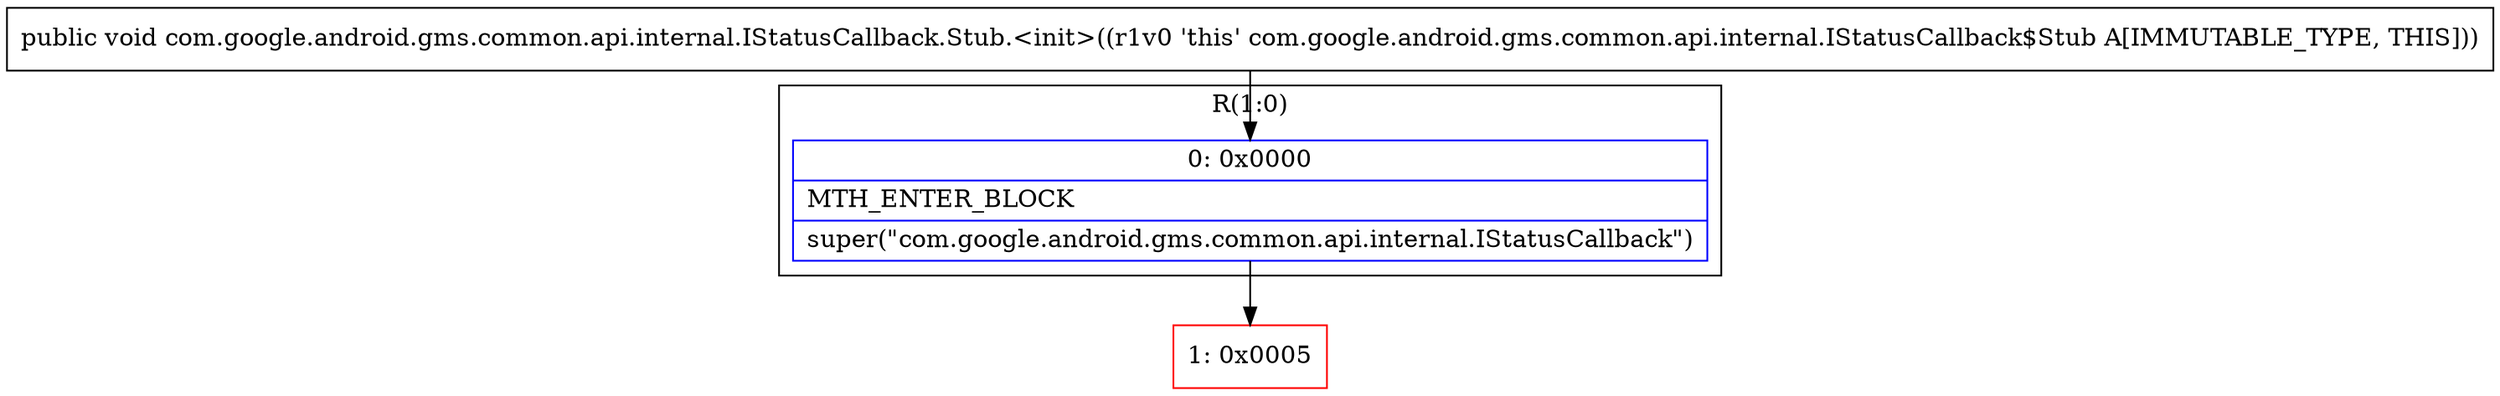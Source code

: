 digraph "CFG forcom.google.android.gms.common.api.internal.IStatusCallback.Stub.\<init\>()V" {
subgraph cluster_Region_1150578928 {
label = "R(1:0)";
node [shape=record,color=blue];
Node_0 [shape=record,label="{0\:\ 0x0000|MTH_ENTER_BLOCK\l|super(\"com.google.android.gms.common.api.internal.IStatusCallback\")\l}"];
}
Node_1 [shape=record,color=red,label="{1\:\ 0x0005}"];
MethodNode[shape=record,label="{public void com.google.android.gms.common.api.internal.IStatusCallback.Stub.\<init\>((r1v0 'this' com.google.android.gms.common.api.internal.IStatusCallback$Stub A[IMMUTABLE_TYPE, THIS])) }"];
MethodNode -> Node_0;
Node_0 -> Node_1;
}

